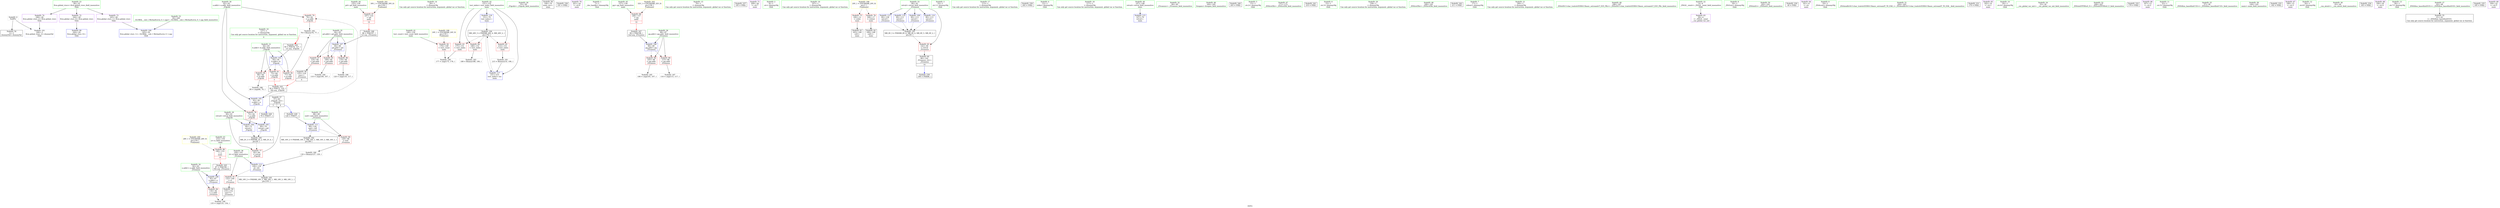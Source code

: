 digraph "SVFG" {
	label="SVFG";

	Node0x55b9ec278bd0 [shape=record,color=grey,label="{NodeID: 0\nNullPtr}"];
	Node0x55b9ec278bd0 -> Node0x55b9ec28f720[style=solid];
	Node0x55b9ec278bd0 -> Node0x55b9ec28ed80[style=solid];
	Node0x55b9ec2970e0 [shape=record,color=grey,label="{NodeID: 180\n130 = Binary(127, 129, )\n}"];
	Node0x55b9ec2970e0 -> Node0x55b9ec28e680[style=solid];
	Node0x55b9ec28e9e0 [shape=record,color=red,label="{NodeID: 97\n197\<--155\n\<--pd\nmain\n|{<s0>14}}"];
	Node0x55b9ec28e9e0:s0 -> Node0x55b9ec2aa7a0[style=solid,color=red];
	Node0x55b9ec28c2e0 [shape=record,color=green,label="{NodeID: 14\n29\<--1\n\<--dummyObj\nCan only get source location for instruction, argument, global var or function.}"];
	Node0x55b9ec292840 [shape=record,color=black,label="{NodeID: 194\nMR_26V_3 = PHI(MR_26V_4, MR_26V_2, )\npts\{152 \}\n}"];
	Node0x55b9ec292840 -> Node0x55b9ec2917c0[style=dashed];
	Node0x55b9ec292840 -> Node0x55b9ec291890[style=dashed];
	Node0x55b9ec292840 -> Node0x55b9ec291960[style=dashed];
	Node0x55b9ec292840 -> Node0x55b9ec293c30[style=dashed];
	Node0x55b9ec28e5b0 [shape=record,color=blue,label="{NodeID: 111\n98\<--126\nnod\<--call\n_Z3canxxx\n}"];
	Node0x55b9ec28e5b0 -> Node0x55b9ec291550[style=dashed];
	Node0x55b9ec28e5b0 -> Node0x55b9ec291e40[style=dashed];
	Node0x55b9ec28cfd0 [shape=record,color=green,label="{NodeID: 28\n55\<--56\n_Z3gcdii\<--_Z3gcdii_field_insensitive\n}"];
	Node0x55b9ec28dbc0 [shape=record,color=green,label="{NodeID: 42\n151\<--152\ntest_index\<--test_index_field_insensitive\nmain\n}"];
	Node0x55b9ec28dbc0 -> Node0x55b9ec2917c0[style=solid];
	Node0x55b9ec28dbc0 -> Node0x55b9ec291890[style=solid];
	Node0x55b9ec28dbc0 -> Node0x55b9ec291960[style=solid];
	Node0x55b9ec28dbc0 -> Node0x55b9ec293b60[style=solid];
	Node0x55b9ec28dbc0 -> Node0x55b9ec293c30[style=solid];
	Node0x55b9ec28f920 [shape=record,color=black,label="{NodeID: 56\n146\<--70\nmain_ret\<--\nmain\n}"];
	Node0x55b9ec2a9ac0 [shape=record,color=black,label="{NodeID: 236\n191 = PHI()\n}"];
	Node0x55b9ec290480 [shape=record,color=purple,label="{NodeID: 70\n201\<--24\n\<--.str.6\nmain\n}"];
	Node0x55b9ec291070 [shape=record,color=red,label="{NodeID: 84\n134\<--92\n\<--n.addr\n_Z3canxxx\n}"];
	Node0x55b9ec291070 -> Node0x55b9ec297fe0[style=solid];
	Node0x55b9ec286bd0 [shape=record,color=green,label="{NodeID: 1\n7\<--1\n__dso_handle\<--dummyObj\nGlob }"];
	Node0x55b9ec297260 [shape=record,color=grey,label="{NodeID: 181\n215 = Binary(214, 190, )\n}"];
	Node0x55b9ec297260 -> Node0x55b9ec293c30[style=solid];
	Node0x55b9ec28eab0 [shape=record,color=red,label="{NodeID: 98\n198\<--157\n\<--pg\nmain\n|{<s0>14}}"];
	Node0x55b9ec28eab0:s0 -> Node0x55b9ec2aa8b0[style=solid,color=red];
	Node0x55b9ec28c370 [shape=record,color=green,label="{NodeID: 15\n70\<--1\n\<--dummyObj\nCan only get source location for instruction, argument, global var or function.}"];
	Node0x55b9ec292930 [shape=record,color=black,label="{NodeID: 195\nMR_2V_3 = PHI(MR_2V_2, MR_2V_4, )\npts\{61 \}\n}"];
	Node0x55b9ec292930 -> Node0x55b9ec290ac0[style=dashed];
	Node0x55b9ec28e680 [shape=record,color=blue,label="{NodeID: 112\n100\<--130\nd\<--div\n_Z3canxxx\n}"];
	Node0x55b9ec28e680 -> Node0x55b9ec291620[style=dashed];
	Node0x55b9ec28e680 -> Node0x55b9ec292340[style=dashed];
	Node0x55b9ec28d0d0 [shape=record,color=green,label="{NodeID: 29\n60\<--61\nretval\<--retval_field_insensitive\n_Z3gcdii\n}"];
	Node0x55b9ec28d0d0 -> Node0x55b9ec290ac0[style=solid];
	Node0x55b9ec28d0d0 -> Node0x55b9ec28f020[style=solid];
	Node0x55b9ec28d0d0 -> Node0x55b9ec28e0d0[style=solid];
	Node0x55b9ec28dc90 [shape=record,color=green,label="{NodeID: 43\n153\<--154\nn\<--n_field_insensitive\nmain\n}"];
	Node0x55b9ec28dc90 -> Node0x55b9ec28e910[style=solid];
	Node0x55b9ec28f9f0 [shape=record,color=black,label="{NodeID: 57\n57\<--82\n_Z3gcdii_ret\<--\n_Z3gcdii\n|{<s0>3|<s1>4}}"];
	Node0x55b9ec28f9f0:s0 -> Node0x55b9ec04f820[style=solid,color=blue];
	Node0x55b9ec28f9f0:s1 -> Node0x55b9ec2a9450[style=solid,color=blue];
	Node0x55b9ec2a9bc0 [shape=record,color=black,label="{NodeID: 237\n195 = PHI()\n}"];
	Node0x55b9ec290550 [shape=record,color=purple,label="{NodeID: 71\n209\<--26\n\<--.str.7\nmain\n}"];
	Node0x55b9ec291140 [shape=record,color=red,label="{NodeID: 85\n109\<--94\n\<--pd.addr\n_Z3canxxx\n}"];
	Node0x55b9ec291140 -> Node0x55b9ec2976e0[style=solid];
	Node0x55b9ec28b470 [shape=record,color=green,label="{NodeID: 2\n8\<--1\n.str\<--dummyObj\nGlob }"];
	Node0x55b9ec2973e0 [shape=record,color=grey,label="{NodeID: 182\n78 = Binary(76, 77, )\n|{<s0>3}}"];
	Node0x55b9ec2973e0:s0 -> Node0x55b9ec2aa510[style=solid,color=red];
	Node0x55b9ec28eb80 [shape=record,color=blue,label="{NodeID: 99\n244\<--29\nllvm.global_ctors_0\<--\nGlob }"];
	Node0x55b9ec28c400 [shape=record,color=green,label="{NodeID: 16\n107\<--1\n\<--dummyObj\nCan only get source location for instruction, argument, global var or function.}"];
	Node0x55b9ec29f710 [shape=record,color=yellow,style=double,label="{NodeID: 196\n20V_1 = ENCHI(MR_20V_0)\npts\{1 \}\nFun[main]}"];
	Node0x55b9ec29f710 -> Node0x55b9ec290920[style=dashed];
	Node0x55b9ec29f710 -> Node0x55b9ec2909f0[style=dashed];
	Node0x55b9ec28e750 [shape=record,color=blue,label="{NodeID: 113\n90\<--138\nretval\<--\n_Z3canxxx\n}"];
	Node0x55b9ec28e750 -> Node0x55b9ec29cdf0[style=dashed];
	Node0x55b9ec28d1a0 [shape=record,color=green,label="{NodeID: 30\n62\<--63\na.addr\<--a.addr_field_insensitive\n_Z3gcdii\n}"];
	Node0x55b9ec28d1a0 -> Node0x55b9ec290b90[style=solid];
	Node0x55b9ec28d1a0 -> Node0x55b9ec290c60[style=solid];
	Node0x55b9ec28d1a0 -> Node0x55b9ec28ee80[style=solid];
	Node0x55b9ec28dd60 [shape=record,color=green,label="{NodeID: 44\n155\<--156\npd\<--pd_field_insensitive\nmain\n}"];
	Node0x55b9ec28dd60 -> Node0x55b9ec28e9e0[style=solid];
	Node0x55b9ec28fac0 [shape=record,color=black,label="{NodeID: 58\n125\<--124\nconv\<--\n_Z3canxxx\n|{<s0>4}}"];
	Node0x55b9ec28fac0:s0 -> Node0x55b9ec2aa240[style=solid,color=red];
	Node0x55b9ec2a9c90 [shape=record,color=black,label="{NodeID: 238\n199 = PHI(86, )\n}"];
	Node0x55b9ec290620 [shape=record,color=purple,label="{NodeID: 72\n244\<--28\nllvm.global_ctors_0\<--llvm.global_ctors\nGlob }"];
	Node0x55b9ec290620 -> Node0x55b9ec28eb80[style=solid];
	Node0x55b9ec291210 [shape=record,color=red,label="{NodeID: 86\n119\<--94\n\<--pd.addr\n_Z3canxxx\n}"];
	Node0x55b9ec291210 -> Node0x55b9ec2979e0[style=solid];
	Node0x55b9ec28b500 [shape=record,color=green,label="{NodeID: 3\n10\<--1\n.str.1\<--dummyObj\nGlob }"];
	Node0x55b9ec297560 [shape=record,color=grey,label="{NodeID: 183\n189 = Binary(188, 190, )\n}"];
	Node0x55b9ec28ec80 [shape=record,color=blue,label="{NodeID: 100\n245\<--30\nllvm.global_ctors_1\<--_GLOBAL__sub_I_MichaelLevin_0_1.cpp\nGlob }"];
	Node0x55b9ec28c4d0 [shape=record,color=green,label="{NodeID: 17\n113\<--1\n\<--dummyObj\nCan only get source location for instruction, argument, global var or function.}"];
	Node0x55b9ec28e820 [shape=record,color=blue,label="{NodeID: 114\n90\<--113\nretval\<--\n_Z3canxxx\n}"];
	Node0x55b9ec28e820 -> Node0x55b9ec29cdf0[style=dashed];
	Node0x55b9ec28d270 [shape=record,color=green,label="{NodeID: 31\n64\<--65\nb.addr\<--b.addr_field_insensitive\n_Z3gcdii\n}"];
	Node0x55b9ec28d270 -> Node0x55b9ec290d30[style=solid];
	Node0x55b9ec28d270 -> Node0x55b9ec290e00[style=solid];
	Node0x55b9ec28d270 -> Node0x55b9ec290ed0[style=solid];
	Node0x55b9ec28d270 -> Node0x55b9ec28ef50[style=solid];
	Node0x55b9ec28de30 [shape=record,color=green,label="{NodeID: 45\n157\<--158\npg\<--pg_field_insensitive\nmain\n}"];
	Node0x55b9ec28de30 -> Node0x55b9ec28eab0[style=solid];
	Node0x55b9ec28fb90 [shape=record,color=black,label="{NodeID: 59\n133\<--132\nconv7\<--\n_Z3canxxx\n}"];
	Node0x55b9ec28fb90 -> Node0x55b9ec297fe0[style=solid];
	Node0x55b9ec2a9e00 [shape=record,color=black,label="{NodeID: 239\n202 = PHI()\n}"];
	Node0x55b9ec290720 [shape=record,color=purple,label="{NodeID: 73\n245\<--28\nllvm.global_ctors_1\<--llvm.global_ctors\nGlob }"];
	Node0x55b9ec290720 -> Node0x55b9ec28ec80[style=solid];
	Node0x55b9ec2912e0 [shape=record,color=red,label="{NodeID: 87\n124\<--94\n\<--pd.addr\n_Z3canxxx\n}"];
	Node0x55b9ec2912e0 -> Node0x55b9ec28fac0[style=solid];
	Node0x55b9ec28b590 [shape=record,color=green,label="{NodeID: 4\n12\<--1\nstdin\<--dummyObj\nGlob }"];
	Node0x55b9ec2976e0 [shape=record,color=grey,label="{NodeID: 184\n110 = cmp(109, 107, )\n}"];
	Node0x55b9ec28ed80 [shape=record,color=blue, style = dotted,label="{NodeID: 101\n246\<--3\nllvm.global_ctors_2\<--dummyVal\nGlob }"];
	Node0x55b9ec28c5d0 [shape=record,color=green,label="{NodeID: 18\n117\<--1\n\<--dummyObj\nCan only get source location for instruction, argument, global var or function.}"];
	Node0x55b9ec2a0310 [shape=record,color=yellow,style=double,label="{NodeID: 198\n24V_1 = ENCHI(MR_24V_0)\npts\{150 \}\nFun[main]}"];
	Node0x55b9ec2a0310 -> Node0x55b9ec2916f0[style=dashed];
	Node0x55b9ec293a90 [shape=record,color=blue,label="{NodeID: 115\n147\<--70\nretval\<--\nmain\n}"];
	Node0x55b9ec28d340 [shape=record,color=green,label="{NodeID: 32\n84\<--85\n_Z3canxxx\<--_Z3canxxx_field_insensitive\n}"];
	Node0x55b9ec28df00 [shape=record,color=green,label="{NodeID: 46\n164\<--165\nfreopen\<--freopen_field_insensitive\n}"];
	Node0x55b9ec28fc60 [shape=record,color=black,label="{NodeID: 60\n86\<--142\n_Z3canxxx_ret\<--\n_Z3canxxx\n|{<s0>14}}"];
	Node0x55b9ec28fc60:s0 -> Node0x55b9ec2a9c90[style=solid,color=blue];
	Node0x55b9ec2a9f00 [shape=record,color=black,label="{NodeID: 240\n203 = PHI()\n}"];
	Node0x55b9ec290820 [shape=record,color=purple,label="{NodeID: 74\n246\<--28\nllvm.global_ctors_2\<--llvm.global_ctors\nGlob }"];
	Node0x55b9ec290820 -> Node0x55b9ec28ed80[style=solid];
	Node0x55b9ec2913b0 [shape=record,color=red,label="{NodeID: 88\n105\<--96\n\<--pg.addr\n_Z3canxxx\n}"];
	Node0x55b9ec2913b0 -> Node0x55b9ec297860[style=solid];
	Node0x55b9ec28b620 [shape=record,color=green,label="{NodeID: 5\n13\<--1\n.str.2\<--dummyObj\nGlob }"];
	Node0x55b9ec297860 [shape=record,color=grey,label="{NodeID: 185\n106 = cmp(105, 107, )\n}"];
	Node0x55b9ec28ee80 [shape=record,color=blue,label="{NodeID: 102\n62\<--58\na.addr\<--a\n_Z3gcdii\n}"];
	Node0x55b9ec28ee80 -> Node0x55b9ec290b90[style=dashed];
	Node0x55b9ec28ee80 -> Node0x55b9ec290c60[style=dashed];
	Node0x55b9ec28c6d0 [shape=record,color=green,label="{NodeID: 19\n127\<--1\n\<--dummyObj\nCan only get source location for instruction, argument, global var or function.|{<s0>4}}"];
	Node0x55b9ec28c6d0:s0 -> Node0x55b9ec2aa510[style=solid,color=red];
	Node0x55b9ec293b60 [shape=record,color=blue,label="{NodeID: 116\n151\<--70\ntest_index\<--\nmain\n}"];
	Node0x55b9ec293b60 -> Node0x55b9ec292840[style=dashed];
	Node0x55b9ec28d440 [shape=record,color=green,label="{NodeID: 33\n90\<--91\nretval\<--retval_field_insensitive\n_Z3canxxx\n}"];
	Node0x55b9ec28d440 -> Node0x55b9ec290fa0[style=solid];
	Node0x55b9ec28d440 -> Node0x55b9ec28e410[style=solid];
	Node0x55b9ec28d440 -> Node0x55b9ec28e4e0[style=solid];
	Node0x55b9ec28d440 -> Node0x55b9ec28e750[style=solid];
	Node0x55b9ec28d440 -> Node0x55b9ec28e820[style=solid];
	Node0x55b9ec28e000 [shape=record,color=green,label="{NodeID: 47\n171\<--172\n_ZNSirsERi\<--_ZNSirsERi_field_insensitive\n}"];
	Node0x55b9ec28fd30 [shape=record,color=black,label="{NodeID: 61\n163\<--160\ncall\<--\nmain\n}"];
	Node0x55b9ec2a9fd0 [shape=record,color=black,label="{NodeID: 241\n210 = PHI()\n}"];
	Node0x55b9ec290920 [shape=record,color=red,label="{NodeID: 75\n160\<--12\n\<--stdin\nmain\n}"];
	Node0x55b9ec290920 -> Node0x55b9ec28fd30[style=solid];
	Node0x55b9ec291480 [shape=record,color=red,label="{NodeID: 89\n115\<--96\n\<--pg.addr\n_Z3canxxx\n}"];
	Node0x55b9ec291480 -> Node0x55b9ec297b60[style=solid];
	Node0x55b9ec28be60 [shape=record,color=green,label="{NodeID: 6\n15\<--1\n.str.3\<--dummyObj\nGlob }"];
	Node0x55b9ec2979e0 [shape=record,color=grey,label="{NodeID: 186\n120 = cmp(119, 117, )\n}"];
	Node0x55b9ec28ef50 [shape=record,color=blue,label="{NodeID: 103\n64\<--59\nb.addr\<--b\n_Z3gcdii\n}"];
	Node0x55b9ec28ef50 -> Node0x55b9ec290d30[style=dashed];
	Node0x55b9ec28ef50 -> Node0x55b9ec290e00[style=dashed];
	Node0x55b9ec28ef50 -> Node0x55b9ec290ed0[style=dashed];
	Node0x55b9ec28c7d0 [shape=record,color=green,label="{NodeID: 20\n138\<--1\n\<--dummyObj\nCan only get source location for instruction, argument, global var or function.}"];
	Node0x55b9ec2a04d0 [shape=record,color=yellow,style=double,label="{NodeID: 200\n28V_1 = ENCHI(MR_28V_0)\npts\{154 \}\nFun[main]}"];
	Node0x55b9ec2a04d0 -> Node0x55b9ec28e910[style=dashed];
	Node0x55b9ec293c30 [shape=record,color=blue,label="{NodeID: 117\n151\<--215\ntest_index\<--inc\nmain\n}"];
	Node0x55b9ec293c30 -> Node0x55b9ec292840[style=dashed];
	Node0x55b9ec28d510 [shape=record,color=green,label="{NodeID: 34\n92\<--93\nn.addr\<--n.addr_field_insensitive\n_Z3canxxx\n}"];
	Node0x55b9ec28d510 -> Node0x55b9ec291070[style=solid];
	Node0x55b9ec28d510 -> Node0x55b9ec28e1a0[style=solid];
	Node0x55b9ec28f120 [shape=record,color=green,label="{NodeID: 48\n180\<--181\n_ZNSirsERx\<--_ZNSirsERx_field_insensitive\n}"];
	Node0x55b9ec04f820 [shape=record,color=black,label="{NodeID: 228\n79 = PHI(57, )\n}"];
	Node0x55b9ec04f820 -> Node0x55b9ec28e0d0[style=solid];
	Node0x55b9ec28fe00 [shape=record,color=black,label="{NodeID: 62\n169\<--166\ncall1\<--\nmain\n}"];
	Node0x55b9ec2aa170 [shape=record,color=black,label="{NodeID: 242\n211 = PHI()\n}"];
	Node0x55b9ec2909f0 [shape=record,color=red,label="{NodeID: 76\n166\<--17\n\<--stdout\nmain\n}"];
	Node0x55b9ec2909f0 -> Node0x55b9ec28fe00[style=solid];
	Node0x55b9ec291550 [shape=record,color=red,label="{NodeID: 90\n129\<--98\n\<--nod\n_Z3canxxx\n}"];
	Node0x55b9ec291550 -> Node0x55b9ec2970e0[style=solid];
	Node0x55b9ec28bef0 [shape=record,color=green,label="{NodeID: 7\n17\<--1\nstdout\<--dummyObj\nGlob }"];
	Node0x55b9ec297b60 [shape=record,color=grey,label="{NodeID: 187\n116 = cmp(115, 117, )\n}"];
	Node0x55b9ec28f020 [shape=record,color=blue,label="{NodeID: 104\n60\<--72\nretval\<--\n_Z3gcdii\n}"];
	Node0x55b9ec28f020 -> Node0x55b9ec292930[style=dashed];
	Node0x55b9ec28c8d0 [shape=record,color=green,label="{NodeID: 21\n190\<--1\n\<--dummyObj\nCan only get source location for instruction, argument, global var or function.}"];
	Node0x55b9ec2a05b0 [shape=record,color=yellow,style=double,label="{NodeID: 201\n30V_1 = ENCHI(MR_30V_0)\npts\{156 \}\nFun[main]}"];
	Node0x55b9ec2a05b0 -> Node0x55b9ec28e9e0[style=dashed];
	Node0x55b9ec28d5e0 [shape=record,color=green,label="{NodeID: 35\n94\<--95\npd.addr\<--pd.addr_field_insensitive\n_Z3canxxx\n}"];
	Node0x55b9ec28d5e0 -> Node0x55b9ec291140[style=solid];
	Node0x55b9ec28d5e0 -> Node0x55b9ec291210[style=solid];
	Node0x55b9ec28d5e0 -> Node0x55b9ec2912e0[style=solid];
	Node0x55b9ec28d5e0 -> Node0x55b9ec28e270[style=solid];
	Node0x55b9ec28f220 [shape=record,color=green,label="{NodeID: 49\n186\<--187\n_ZStlsISt11char_traitsIcEERSt13basic_ostreamIcT_ES5_PKc\<--_ZStlsISt11char_traitsIcEERSt13basic_ostreamIcT_ES5_PKc_field_insensitive\n}"];
	Node0x55b9ec2a9450 [shape=record,color=black,label="{NodeID: 229\n126 = PHI(57, )\n}"];
	Node0x55b9ec2a9450 -> Node0x55b9ec28e5b0[style=solid];
	Node0x55b9ec28fed0 [shape=record,color=purple,label="{NodeID: 63\n39\<--4\n\<--_ZStL8__ioinit\n__cxx_global_var_init\n}"];
	Node0x55b9ec2aa240 [shape=record,color=black,label="{NodeID: 243\n58 = PHI(75, 125, )\n0th arg _Z3gcdii }"];
	Node0x55b9ec2aa240 -> Node0x55b9ec28ee80[style=solid];
	Node0x55b9ec290ac0 [shape=record,color=red,label="{NodeID: 77\n82\<--60\n\<--retval\n_Z3gcdii\n}"];
	Node0x55b9ec290ac0 -> Node0x55b9ec28f9f0[style=solid];
	Node0x55b9ec291620 [shape=record,color=red,label="{NodeID: 91\n132\<--100\n\<--d\n_Z3canxxx\n}"];
	Node0x55b9ec291620 -> Node0x55b9ec28fb90[style=solid];
	Node0x55b9ec28bf80 [shape=record,color=green,label="{NodeID: 8\n18\<--1\n_ZSt3cin\<--dummyObj\nGlob }"];
	Node0x55b9ec297ce0 [shape=record,color=grey,label="{NodeID: 188\n69 = cmp(68, 70, )\n}"];
	Node0x55b9ec28e0d0 [shape=record,color=blue,label="{NodeID: 105\n60\<--79\nretval\<--call\n_Z3gcdii\n}"];
	Node0x55b9ec28e0d0 -> Node0x55b9ec292930[style=dashed];
	Node0x55b9ec28c9d0 [shape=record,color=green,label="{NodeID: 22\n4\<--6\n_ZStL8__ioinit\<--_ZStL8__ioinit_field_insensitive\nGlob }"];
	Node0x55b9ec28c9d0 -> Node0x55b9ec28fed0[style=solid];
	Node0x55b9ec2a0690 [shape=record,color=yellow,style=double,label="{NodeID: 202\n32V_1 = ENCHI(MR_32V_0)\npts\{158 \}\nFun[main]}"];
	Node0x55b9ec2a0690 -> Node0x55b9ec28eab0[style=dashed];
	Node0x55b9ec28d6b0 [shape=record,color=green,label="{NodeID: 36\n96\<--97\npg.addr\<--pg.addr_field_insensitive\n_Z3canxxx\n}"];
	Node0x55b9ec28d6b0 -> Node0x55b9ec2913b0[style=solid];
	Node0x55b9ec28d6b0 -> Node0x55b9ec291480[style=solid];
	Node0x55b9ec28d6b0 -> Node0x55b9ec28e340[style=solid];
	Node0x55b9ec28f320 [shape=record,color=green,label="{NodeID: 50\n192\<--193\n_ZNSolsEi\<--_ZNSolsEi_field_insensitive\n}"];
	Node0x55b9ec2a9550 [shape=record,color=black,label="{NodeID: 230\n40 = PHI()\n}"];
	Node0x55b9ec28ffa0 [shape=record,color=purple,label="{NodeID: 64\n161\<--8\n\<--.str\nmain\n}"];
	Node0x55b9ec2aa510 [shape=record,color=black,label="{NodeID: 244\n59 = PHI(78, 127, )\n1st arg _Z3gcdii }"];
	Node0x55b9ec2aa510 -> Node0x55b9ec28ef50[style=solid];
	Node0x55b9ec290b90 [shape=record,color=red,label="{NodeID: 78\n72\<--62\n\<--a.addr\n_Z3gcdii\n}"];
	Node0x55b9ec290b90 -> Node0x55b9ec28f020[style=solid];
	Node0x55b9ec2916f0 [shape=record,color=red,label="{NodeID: 92\n176\<--149\n\<--test_count\nmain\n}"];
	Node0x55b9ec2916f0 -> Node0x55b9ec297e60[style=solid];
	Node0x55b9ec28c010 [shape=record,color=green,label="{NodeID: 9\n19\<--1\n_ZSt4cout\<--dummyObj\nGlob }"];
	Node0x55b9ec297e60 [shape=record,color=grey,label="{NodeID: 189\n177 = cmp(175, 176, )\n}"];
	Node0x55b9ec28e1a0 [shape=record,color=blue,label="{NodeID: 106\n92\<--87\nn.addr\<--n\n_Z3canxxx\n}"];
	Node0x55b9ec28e1a0 -> Node0x55b9ec291070[style=dashed];
	Node0x55b9ec28cad0 [shape=record,color=green,label="{NodeID: 23\n28\<--32\nllvm.global_ctors\<--llvm.global_ctors_field_insensitive\nGlob }"];
	Node0x55b9ec28cad0 -> Node0x55b9ec290620[style=solid];
	Node0x55b9ec28cad0 -> Node0x55b9ec290720[style=solid];
	Node0x55b9ec28cad0 -> Node0x55b9ec290820[style=solid];
	Node0x55b9ec28d780 [shape=record,color=green,label="{NodeID: 37\n98\<--99\nnod\<--nod_field_insensitive\n_Z3canxxx\n}"];
	Node0x55b9ec28d780 -> Node0x55b9ec291550[style=solid];
	Node0x55b9ec28d780 -> Node0x55b9ec28e5b0[style=solid];
	Node0x55b9ec28f420 [shape=record,color=green,label="{NodeID: 51\n204\<--205\n_ZSt4endlIcSt11char_traitsIcEERSt13basic_ostreamIT_T0_ES6_\<--_ZSt4endlIcSt11char_traitsIcEERSt13basic_ostreamIT_T0_ES6__field_insensitive\n}"];
	Node0x55b9ec2a9620 [shape=record,color=black,label="{NodeID: 231\n170 = PHI()\n}"];
	Node0x55b9ec290070 [shape=record,color=purple,label="{NodeID: 65\n162\<--10\n\<--.str.1\nmain\n}"];
	Node0x55b9ec2aa690 [shape=record,color=black,label="{NodeID: 245\n87 = PHI(196, )\n0th arg _Z3canxxx }"];
	Node0x55b9ec2aa690 -> Node0x55b9ec28e1a0[style=solid];
	Node0x55b9ec290c60 [shape=record,color=red,label="{NodeID: 79\n76\<--62\n\<--a.addr\n_Z3gcdii\n}"];
	Node0x55b9ec290c60 -> Node0x55b9ec2973e0[style=solid];
	Node0x55b9ec2917c0 [shape=record,color=red,label="{NodeID: 93\n175\<--151\n\<--test_index\nmain\n}"];
	Node0x55b9ec2917c0 -> Node0x55b9ec297e60[style=solid];
	Node0x55b9ec28c0a0 [shape=record,color=green,label="{NodeID: 10\n20\<--1\n.str.4\<--dummyObj\nGlob }"];
	Node0x55b9ec297fe0 [shape=record,color=grey,label="{NodeID: 190\n135 = cmp(133, 134, )\n}"];
	Node0x55b9ec28e270 [shape=record,color=blue,label="{NodeID: 107\n94\<--88\npd.addr\<--pd\n_Z3canxxx\n}"];
	Node0x55b9ec28e270 -> Node0x55b9ec291140[style=dashed];
	Node0x55b9ec28e270 -> Node0x55b9ec291210[style=dashed];
	Node0x55b9ec28e270 -> Node0x55b9ec2912e0[style=dashed];
	Node0x55b9ec28cbd0 [shape=record,color=green,label="{NodeID: 24\n33\<--34\n__cxx_global_var_init\<--__cxx_global_var_init_field_insensitive\n}"];
	Node0x55b9ec28d850 [shape=record,color=green,label="{NodeID: 38\n100\<--101\nd\<--d_field_insensitive\n_Z3canxxx\n}"];
	Node0x55b9ec28d850 -> Node0x55b9ec291620[style=solid];
	Node0x55b9ec28d850 -> Node0x55b9ec28e680[style=solid];
	Node0x55b9ec28f520 [shape=record,color=green,label="{NodeID: 52\n206\<--207\n_ZNSolsEPFRSoS_E\<--_ZNSolsEPFRSoS_E_field_insensitive\n}"];
	Node0x55b9ec2a96f0 [shape=record,color=black,label="{NodeID: 232\n179 = PHI()\n}"];
	Node0x55b9ec290140 [shape=record,color=purple,label="{NodeID: 66\n167\<--13\n\<--.str.2\nmain\n}"];
	Node0x55b9ec2aa7a0 [shape=record,color=black,label="{NodeID: 246\n88 = PHI(197, )\n1st arg _Z3canxxx }"];
	Node0x55b9ec2aa7a0 -> Node0x55b9ec28e270[style=solid];
	Node0x55b9ec290d30 [shape=record,color=red,label="{NodeID: 80\n68\<--64\n\<--b.addr\n_Z3gcdii\n}"];
	Node0x55b9ec290d30 -> Node0x55b9ec297ce0[style=solid];
	Node0x55b9ec291890 [shape=record,color=red,label="{NodeID: 94\n188\<--151\n\<--test_index\nmain\n}"];
	Node0x55b9ec291890 -> Node0x55b9ec297560[style=solid];
	Node0x55b9ec28c130 [shape=record,color=green,label="{NodeID: 11\n22\<--1\n.str.5\<--dummyObj\nGlob }"];
	Node0x55b9ec29cdf0 [shape=record,color=black,label="{NodeID: 191\nMR_8V_3 = PHI(MR_8V_6, MR_8V_4, MR_8V_5, MR_8V_2, )\npts\{91 \}\n}"];
	Node0x55b9ec29cdf0 -> Node0x55b9ec290fa0[style=dashed];
	Node0x55b9ec28e340 [shape=record,color=blue,label="{NodeID: 108\n96\<--89\npg.addr\<--pg\n_Z3canxxx\n}"];
	Node0x55b9ec28e340 -> Node0x55b9ec2913b0[style=dashed];
	Node0x55b9ec28e340 -> Node0x55b9ec291480[style=dashed];
	Node0x55b9ec28ccd0 [shape=record,color=green,label="{NodeID: 25\n37\<--38\n_ZNSt8ios_base4InitC1Ev\<--_ZNSt8ios_base4InitC1Ev_field_insensitive\n}"];
	Node0x55b9ec28d920 [shape=record,color=green,label="{NodeID: 39\n144\<--145\nmain\<--main_field_insensitive\n}"];
	Node0x55b9ec28f620 [shape=record,color=green,label="{NodeID: 53\n30\<--240\n_GLOBAL__sub_I_MichaelLevin_0_1.cpp\<--_GLOBAL__sub_I_MichaelLevin_0_1.cpp_field_insensitive\n}"];
	Node0x55b9ec28f620 -> Node0x55b9ec28ec80[style=solid];
	Node0x55b9ec2a97c0 [shape=record,color=black,label="{NodeID: 233\n182 = PHI()\n}"];
	Node0x55b9ec290210 [shape=record,color=purple,label="{NodeID: 67\n168\<--15\n\<--.str.3\nmain\n}"];
	Node0x55b9ec2aa8b0 [shape=record,color=black,label="{NodeID: 247\n89 = PHI(198, )\n2nd arg _Z3canxxx }"];
	Node0x55b9ec2aa8b0 -> Node0x55b9ec28e340[style=solid];
	Node0x55b9ec290e00 [shape=record,color=red,label="{NodeID: 81\n75\<--64\n\<--b.addr\n_Z3gcdii\n|{<s0>3}}"];
	Node0x55b9ec290e00:s0 -> Node0x55b9ec2aa240[style=solid,color=red];
	Node0x55b9ec291960 [shape=record,color=red,label="{NodeID: 95\n214\<--151\n\<--test_index\nmain\n}"];
	Node0x55b9ec291960 -> Node0x55b9ec297260[style=solid];
	Node0x55b9ec28c1c0 [shape=record,color=green,label="{NodeID: 12\n24\<--1\n.str.6\<--dummyObj\nGlob }"];
	Node0x55b9ec291e40 [shape=record,color=black,label="{NodeID: 192\nMR_16V_2 = PHI(MR_16V_3, MR_16V_1, MR_16V_3, MR_16V_1, )\npts\{99 \}\n}"];
	Node0x55b9ec28e410 [shape=record,color=blue,label="{NodeID: 109\n90\<--113\nretval\<--\n_Z3canxxx\n}"];
	Node0x55b9ec28e410 -> Node0x55b9ec29cdf0[style=dashed];
	Node0x55b9ec28cdd0 [shape=record,color=green,label="{NodeID: 26\n43\<--44\n__cxa_atexit\<--__cxa_atexit_field_insensitive\n}"];
	Node0x55b9ec28da20 [shape=record,color=green,label="{NodeID: 40\n147\<--148\nretval\<--retval_field_insensitive\nmain\n}"];
	Node0x55b9ec28da20 -> Node0x55b9ec293a90[style=solid];
	Node0x55b9ec28f720 [shape=record,color=black,label="{NodeID: 54\n2\<--3\ndummyVal\<--dummyVal\n}"];
	Node0x55b9ec2a98c0 [shape=record,color=black,label="{NodeID: 234\n183 = PHI()\n}"];
	Node0x55b9ec2902e0 [shape=record,color=purple,label="{NodeID: 68\n184\<--20\n\<--.str.4\nmain\n}"];
	Node0x55b9ec290ed0 [shape=record,color=red,label="{NodeID: 82\n77\<--64\n\<--b.addr\n_Z3gcdii\n}"];
	Node0x55b9ec290ed0 -> Node0x55b9ec2973e0[style=solid];
	Node0x55b9ec28e910 [shape=record,color=red,label="{NodeID: 96\n196\<--153\n\<--n\nmain\n|{<s0>14}}"];
	Node0x55b9ec28e910:s0 -> Node0x55b9ec2aa690[style=solid,color=red];
	Node0x55b9ec28c250 [shape=record,color=green,label="{NodeID: 13\n26\<--1\n.str.7\<--dummyObj\nGlob }"];
	Node0x55b9ec292340 [shape=record,color=black,label="{NodeID: 193\nMR_18V_2 = PHI(MR_18V_3, MR_18V_1, MR_18V_3, MR_18V_1, )\npts\{101 \}\n}"];
	Node0x55b9ec28e4e0 [shape=record,color=blue,label="{NodeID: 110\n90\<--113\nretval\<--\n_Z3canxxx\n}"];
	Node0x55b9ec28e4e0 -> Node0x55b9ec29cdf0[style=dashed];
	Node0x55b9ec28ced0 [shape=record,color=green,label="{NodeID: 27\n42\<--48\n_ZNSt8ios_base4InitD1Ev\<--_ZNSt8ios_base4InitD1Ev_field_insensitive\n}"];
	Node0x55b9ec28ced0 -> Node0x55b9ec28f820[style=solid];
	Node0x55b9ec28daf0 [shape=record,color=green,label="{NodeID: 41\n149\<--150\ntest_count\<--test_count_field_insensitive\nmain\n}"];
	Node0x55b9ec28daf0 -> Node0x55b9ec2916f0[style=solid];
	Node0x55b9ec28f820 [shape=record,color=black,label="{NodeID: 55\n41\<--42\n\<--_ZNSt8ios_base4InitD1Ev\nCan only get source location for instruction, argument, global var or function.}"];
	Node0x55b9ec2a9990 [shape=record,color=black,label="{NodeID: 235\n185 = PHI()\n}"];
	Node0x55b9ec2903b0 [shape=record,color=purple,label="{NodeID: 69\n194\<--22\n\<--.str.5\nmain\n}"];
	Node0x55b9ec290fa0 [shape=record,color=red,label="{NodeID: 83\n142\<--90\n\<--retval\n_Z3canxxx\n}"];
	Node0x55b9ec290fa0 -> Node0x55b9ec28fc60[style=solid];
}
